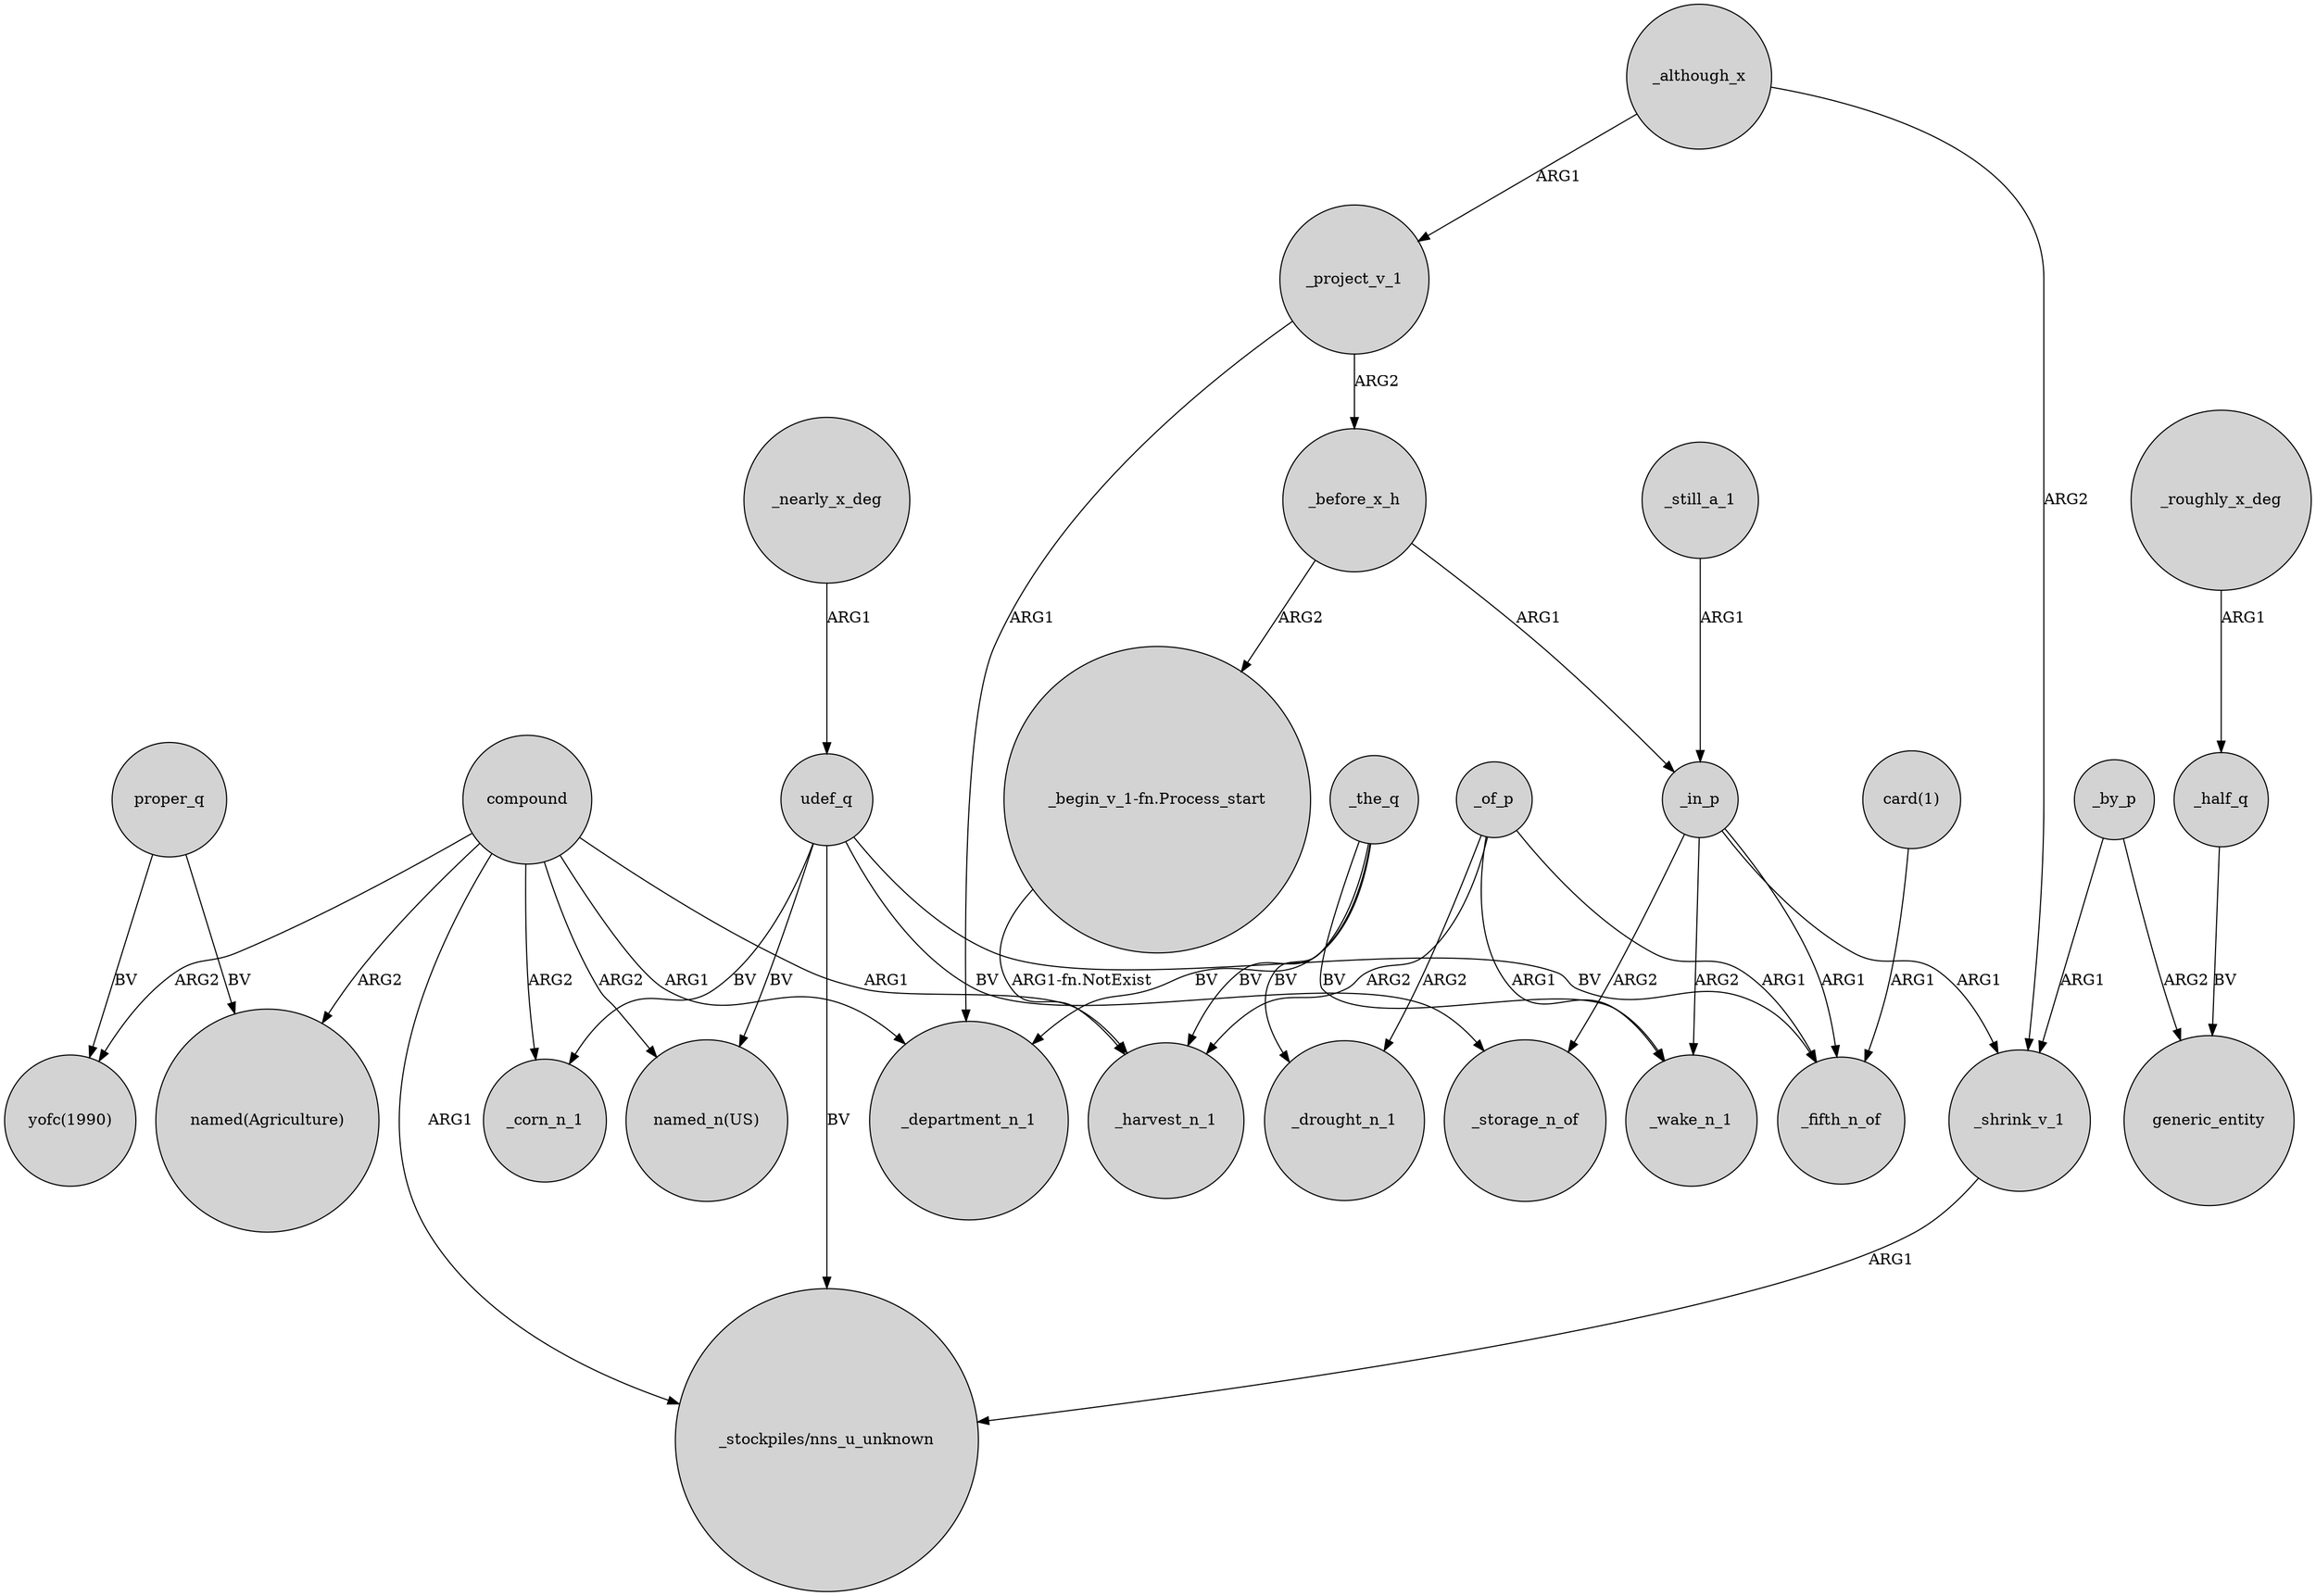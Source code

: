 digraph {
	node [shape=circle style=filled]
	compound -> "named(Agriculture)" [label=ARG2]
	compound -> "yofc(1990)" [label=ARG2]
	udef_q -> "named_n(US)" [label=BV]
	_before_x_h -> "_begin_v_1-fn.Process_start" [label=ARG2]
	_the_q -> _wake_n_1 [label=BV]
	udef_q -> _storage_n_of [label=BV]
	_by_p -> generic_entity [label=ARG2]
	_in_p -> _storage_n_of [label=ARG2]
	_of_p -> _fifth_n_of [label=ARG1]
	compound -> _department_n_1 [label=ARG1]
	_of_p -> _drought_n_1 [label=ARG2]
	proper_q -> "yofc(1990)" [label=BV]
	compound -> "named_n(US)" [label=ARG2]
	_before_x_h -> _in_p [label=ARG1]
	_the_q -> _department_n_1 [label=BV]
	_project_v_1 -> _department_n_1 [label=ARG1]
	udef_q -> _fifth_n_of [label=BV]
	_although_x -> _project_v_1 [label=ARG1]
	udef_q -> "_stockpiles/nns_u_unknown" [label=BV]
	_of_p -> _wake_n_1 [label=ARG1]
	compound -> _harvest_n_1 [label=ARG1]
	_half_q -> generic_entity [label=BV]
	_in_p -> _wake_n_1 [label=ARG2]
	_roughly_x_deg -> _half_q [label=ARG1]
	_although_x -> _shrink_v_1 [label=ARG2]
	compound -> "_stockpiles/nns_u_unknown" [label=ARG1]
	proper_q -> "named(Agriculture)" [label=BV]
	_shrink_v_1 -> "_stockpiles/nns_u_unknown" [label=ARG1]
	udef_q -> _corn_n_1 [label=BV]
	_nearly_x_deg -> udef_q [label=ARG1]
	_in_p -> _fifth_n_of [label=ARG1]
	_the_q -> _harvest_n_1 [label=BV]
	_still_a_1 -> _in_p [label=ARG1]
	"card(1)" -> _fifth_n_of [label=ARG1]
	_in_p -> _shrink_v_1 [label=ARG1]
	_the_q -> _drought_n_1 [label=BV]
	_of_p -> _harvest_n_1 [label=ARG2]
	_by_p -> _shrink_v_1 [label=ARG1]
	compound -> _corn_n_1 [label=ARG2]
	_project_v_1 -> _before_x_h [label=ARG2]
	"_begin_v_1-fn.Process_start" -> _harvest_n_1 [label="ARG1-fn.NotExist"]
}
